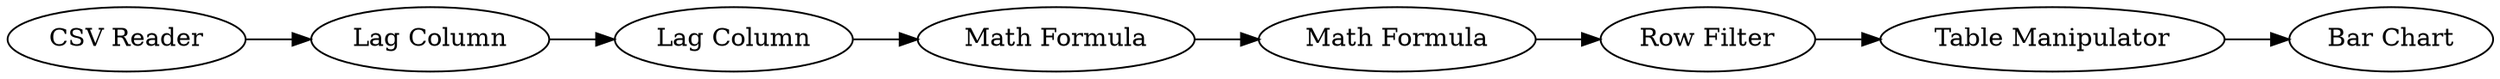 digraph {
	4 -> 5
	8 -> 10
	3 -> 4
	5 -> 6
	1 -> 2
	2 -> 3
	6 -> 8
	5 [label="Math Formula"]
	1 [label="CSV Reader"]
	4 [label="Math Formula"]
	6 [label="Row Filter"]
	8 [label="Table Manipulator"]
	3 [label="Lag Column"]
	2 [label="Lag Column"]
	10 [label="Bar Chart"]
	rankdir=LR
}

